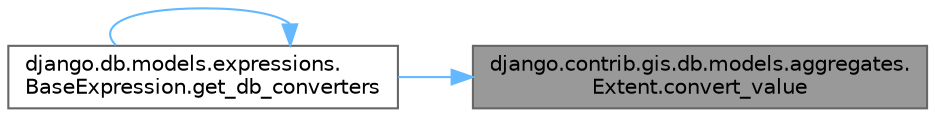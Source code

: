 digraph "django.contrib.gis.db.models.aggregates.Extent.convert_value"
{
 // LATEX_PDF_SIZE
  bgcolor="transparent";
  edge [fontname=Helvetica,fontsize=10,labelfontname=Helvetica,labelfontsize=10];
  node [fontname=Helvetica,fontsize=10,shape=box,height=0.2,width=0.4];
  rankdir="RL";
  Node1 [id="Node000001",label="django.contrib.gis.db.models.aggregates.\lExtent.convert_value",height=0.2,width=0.4,color="gray40", fillcolor="grey60", style="filled", fontcolor="black",tooltip=" "];
  Node1 -> Node2 [id="edge1_Node000001_Node000002",dir="back",color="steelblue1",style="solid",tooltip=" "];
  Node2 [id="Node000002",label="django.db.models.expressions.\lBaseExpression.get_db_converters",height=0.2,width=0.4,color="grey40", fillcolor="white", style="filled",URL="$classdjango_1_1db_1_1models_1_1expressions_1_1_base_expression.html#a0caedcc704934040e878b3682f901caf",tooltip=" "];
  Node2 -> Node2 [id="edge2_Node000002_Node000002",dir="back",color="steelblue1",style="solid",tooltip=" "];
}

